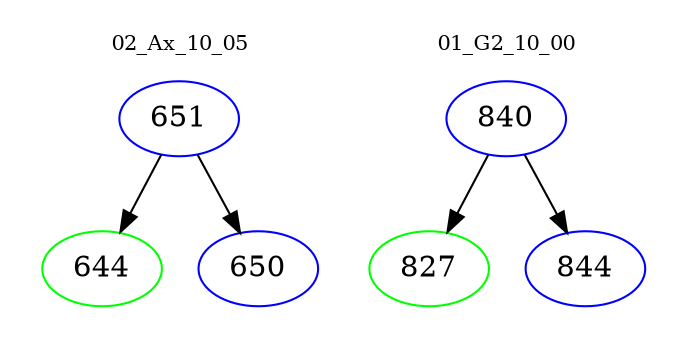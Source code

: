 digraph{
subgraph cluster_0 {
color = white
label = "02_Ax_10_05";
fontsize=10;
T0_651 [label="651", color="blue"]
T0_651 -> T0_644 [color="black"]
T0_644 [label="644", color="green"]
T0_651 -> T0_650 [color="black"]
T0_650 [label="650", color="blue"]
}
subgraph cluster_1 {
color = white
label = "01_G2_10_00";
fontsize=10;
T1_840 [label="840", color="blue"]
T1_840 -> T1_827 [color="black"]
T1_827 [label="827", color="green"]
T1_840 -> T1_844 [color="black"]
T1_844 [label="844", color="blue"]
}
}
